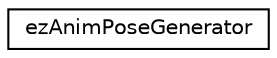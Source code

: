 digraph "Graphical Class Hierarchy"
{
 // LATEX_PDF_SIZE
  edge [fontname="Helvetica",fontsize="10",labelfontname="Helvetica",labelfontsize="10"];
  node [fontname="Helvetica",fontsize="10",shape=record];
  rankdir="LR";
  Node0 [label="ezAnimPoseGenerator",height=0.2,width=0.4,color="black", fillcolor="white", style="filled",URL="$d0/d0a/classez_anim_pose_generator.htm",tooltip=" "];
}
